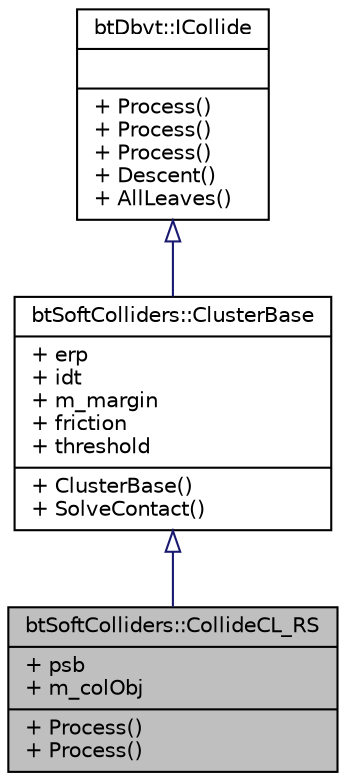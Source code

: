 digraph G
{
  edge [fontname="Helvetica",fontsize="10",labelfontname="Helvetica",labelfontsize="10"];
  node [fontname="Helvetica",fontsize="10",shape=record];
  Node1 [label="{btSoftColliders::CollideCL_RS\n|+ psb\l+ m_colObj\l|+ Process()\l+ Process()\l}",height=0.2,width=0.4,color="black", fillcolor="grey75", style="filled" fontcolor="black"];
  Node2 -> Node1 [dir=back,color="midnightblue",fontsize="10",style="solid",arrowtail="empty",fontname="Helvetica"];
  Node2 [label="{btSoftColliders::ClusterBase\n|+ erp\l+ idt\l+ m_margin\l+ friction\l+ threshold\l|+ ClusterBase()\l+ SolveContact()\l}",height=0.2,width=0.4,color="black", fillcolor="white", style="filled",URL="$d5/dfc/structbtSoftColliders_1_1ClusterBase.html"];
  Node3 -> Node2 [dir=back,color="midnightblue",fontsize="10",style="solid",arrowtail="empty",fontname="Helvetica"];
  Node3 [label="{btDbvt::ICollide\n||+ Process()\l+ Process()\l+ Process()\l+ Descent()\l+ AllLeaves()\l}",height=0.2,width=0.4,color="black", fillcolor="white", style="filled",URL="$dd/da7/structbtDbvt_1_1ICollide.html"];
}
